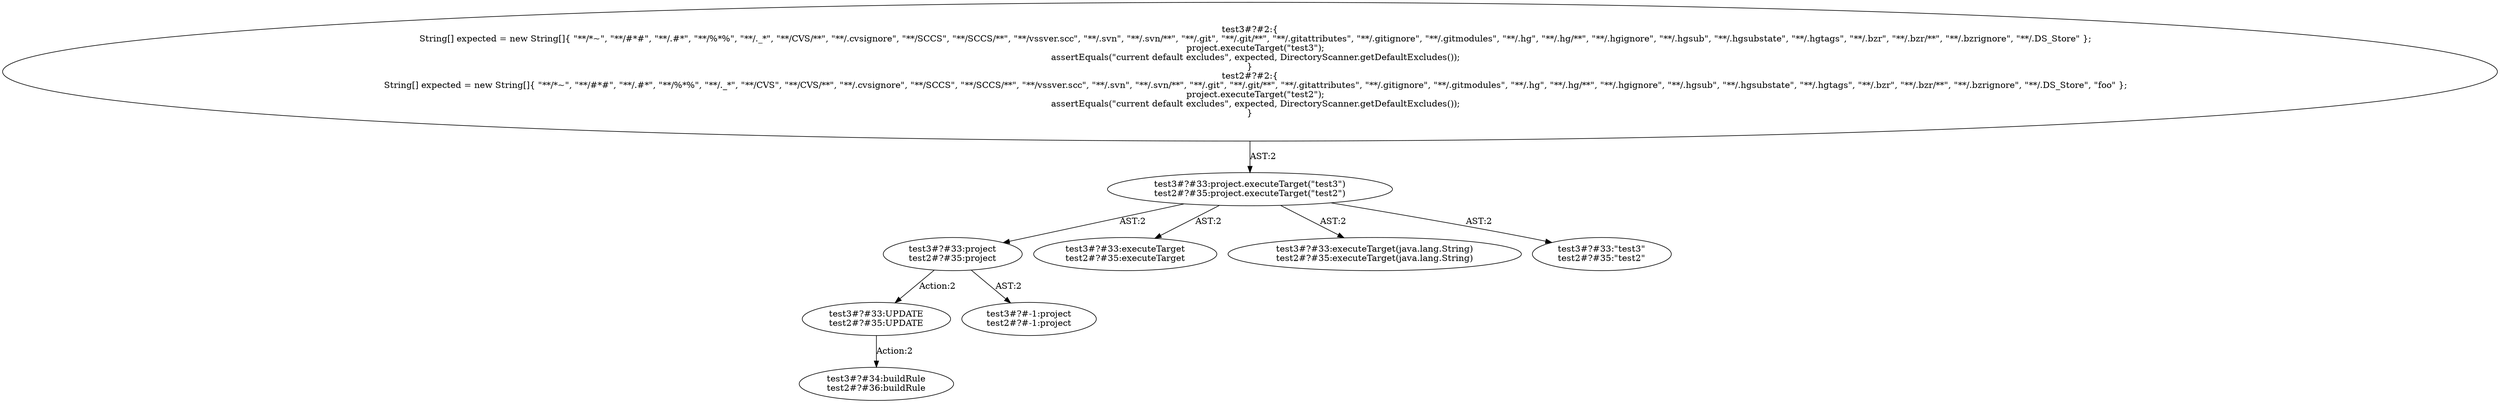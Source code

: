 digraph "Pattern" {
0 [label="test3#?#33:UPDATE
test2#?#35:UPDATE" shape=ellipse]
1 [label="test3#?#33:project
test2#?#35:project" shape=ellipse]
2 [label="test3#?#33:project.executeTarget(\"test3\")
test2#?#35:project.executeTarget(\"test2\")" shape=ellipse]
3 [label="test3#?#2:\{
    String[] expected = new String[]\{ \"**/*~\", \"**/#*#\", \"**/.#*\", \"**/%*%\", \"**/._*\", \"**/CVS/**\", \"**/.cvsignore\", \"**/SCCS\", \"**/SCCS/**\", \"**/vssver.scc\", \"**/.svn\", \"**/.svn/**\", \"**/.git\", \"**/.git/**\", \"**/.gitattributes\", \"**/.gitignore\", \"**/.gitmodules\", \"**/.hg\", \"**/.hg/**\", \"**/.hgignore\", \"**/.hgsub\", \"**/.hgsubstate\", \"**/.hgtags\", \"**/.bzr\", \"**/.bzr/**\", \"**/.bzrignore\", \"**/.DS_Store\" \};
    project.executeTarget(\"test3\");
    assertEquals(\"current default excludes\", expected, DirectoryScanner.getDefaultExcludes());
\}
test2#?#2:\{
    String[] expected = new String[]\{ \"**/*~\", \"**/#*#\", \"**/.#*\", \"**/%*%\", \"**/._*\", \"**/CVS\", \"**/CVS/**\", \"**/.cvsignore\", \"**/SCCS\", \"**/SCCS/**\", \"**/vssver.scc\", \"**/.svn\", \"**/.svn/**\", \"**/.git\", \"**/.git/**\", \"**/.gitattributes\", \"**/.gitignore\", \"**/.gitmodules\", \"**/.hg\", \"**/.hg/**\", \"**/.hgignore\", \"**/.hgsub\", \"**/.hgsubstate\", \"**/.hgtags\", \"**/.bzr\", \"**/.bzr/**\", \"**/.bzrignore\", \"**/.DS_Store\", \"foo\" \};
    project.executeTarget(\"test2\");
    assertEquals(\"current default excludes\", expected, DirectoryScanner.getDefaultExcludes());
\}" shape=ellipse]
4 [label="test3#?#33:executeTarget
test2#?#35:executeTarget" shape=ellipse]
5 [label="test3#?#33:executeTarget(java.lang.String)
test2#?#35:executeTarget(java.lang.String)" shape=ellipse]
6 [label="test3#?#33:\"test3\"
test2#?#35:\"test2\"" shape=ellipse]
7 [label="test3#?#-1:project
test2#?#-1:project" shape=ellipse]
8 [label="test3#?#34:buildRule
test2#?#36:buildRule" shape=ellipse]
0 -> 8 [label="Action:2"];
1 -> 0 [label="Action:2"];
1 -> 7 [label="AST:2"];
2 -> 1 [label="AST:2"];
2 -> 4 [label="AST:2"];
2 -> 5 [label="AST:2"];
2 -> 6 [label="AST:2"];
3 -> 2 [label="AST:2"];
}